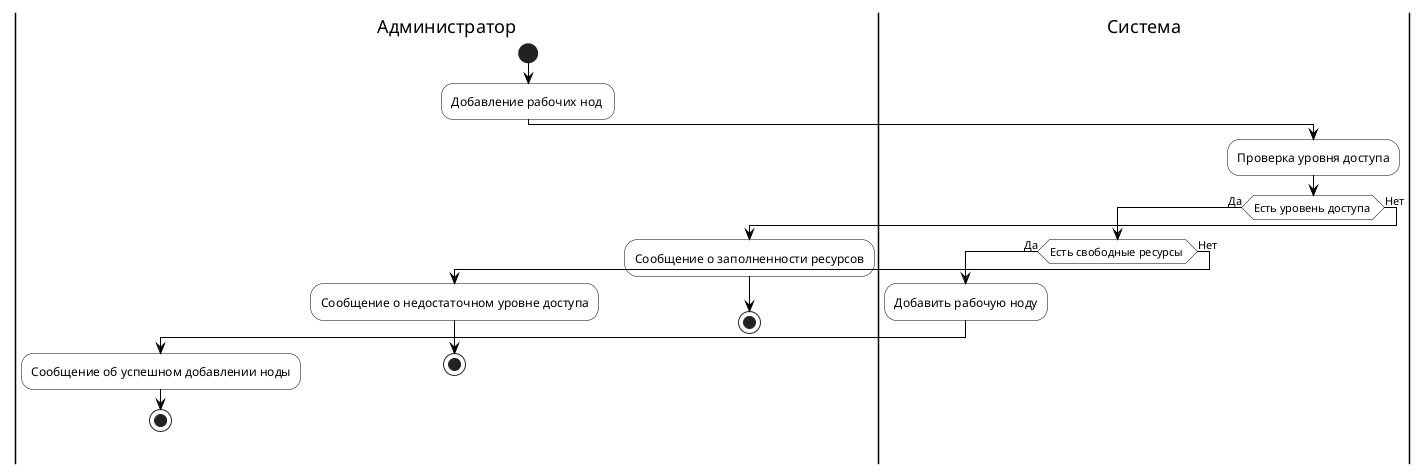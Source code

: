 @startuml add_worker_node

skinparam activity {
	BackgroundColor White
	ArrowColor Black
	BorderColor Black
	BackgroundColor White
	BorderColor Black
}

|Администратор|
start
:Добавление рабочих нод ;

|Система|
:Проверка уровня доступа;
if(Есть уровень доступа ) then(Да)
        if(Есть свободные ресурсы ) then(Да)
        :Добавить рабочую ноду;
        |Администратор|
        :Сообщение об успешном добавлении ноды;
        stop
    else(Нет)
        |Администратор|
        :Сообщение о недостаточном уровне доступа;
        stop
    endif
else(Нет)
    |Администратор|
    :Сообщение о заполненности ресурсов;
    stop
endif



@enduml

